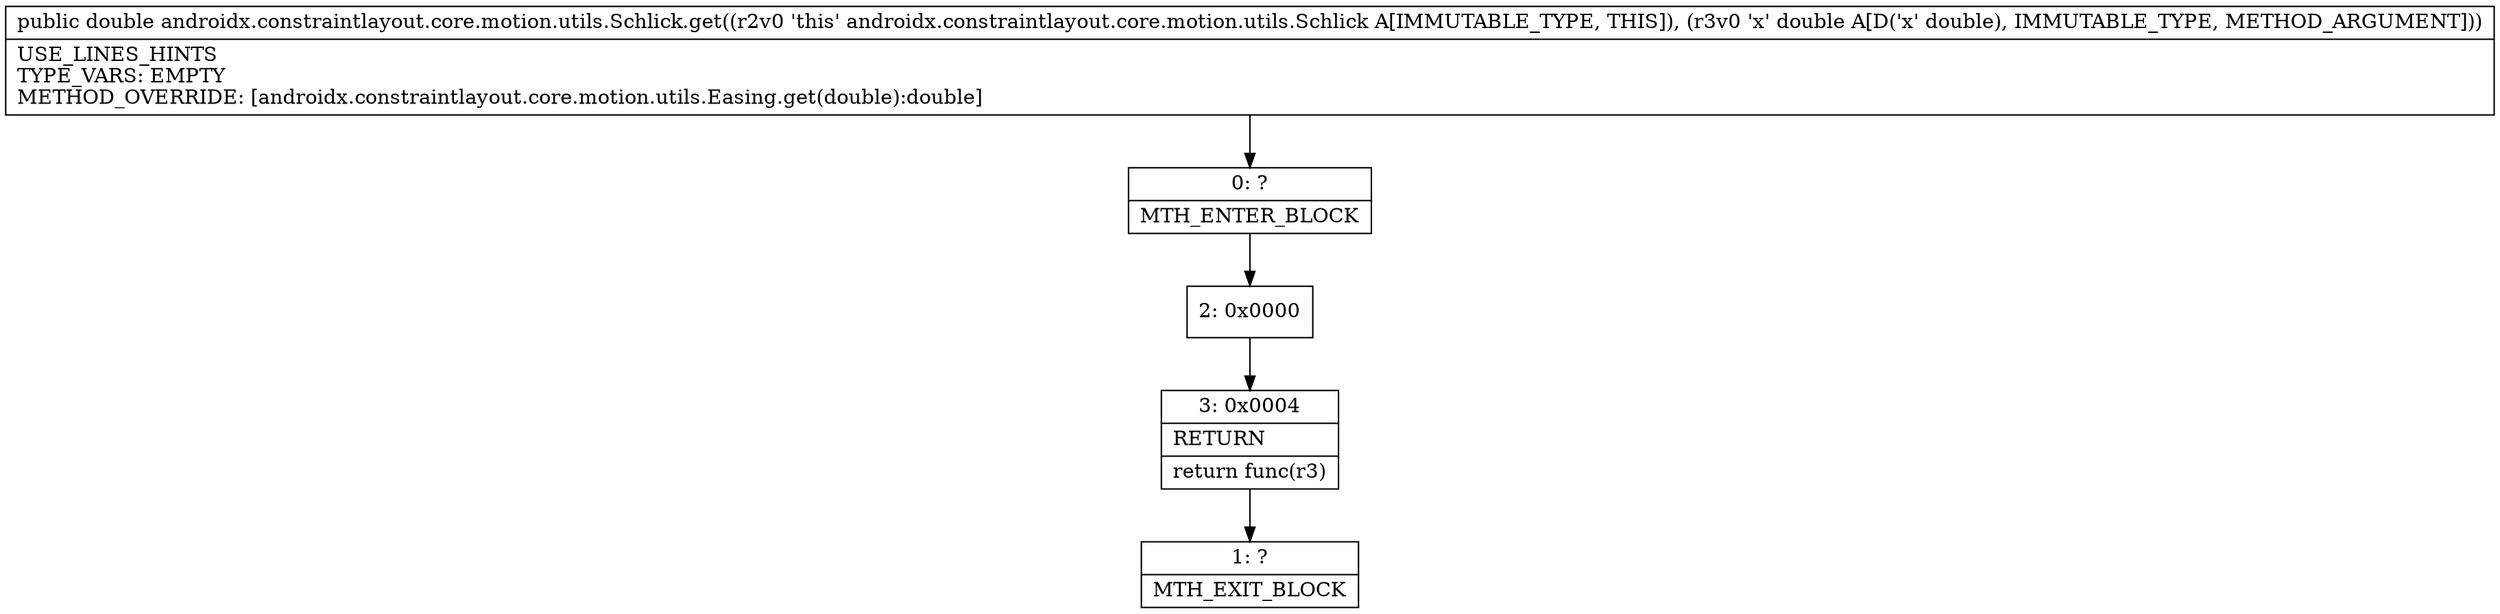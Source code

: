 digraph "CFG forandroidx.constraintlayout.core.motion.utils.Schlick.get(D)D" {
Node_0 [shape=record,label="{0\:\ ?|MTH_ENTER_BLOCK\l}"];
Node_2 [shape=record,label="{2\:\ 0x0000}"];
Node_3 [shape=record,label="{3\:\ 0x0004|RETURN\l|return func(r3)\l}"];
Node_1 [shape=record,label="{1\:\ ?|MTH_EXIT_BLOCK\l}"];
MethodNode[shape=record,label="{public double androidx.constraintlayout.core.motion.utils.Schlick.get((r2v0 'this' androidx.constraintlayout.core.motion.utils.Schlick A[IMMUTABLE_TYPE, THIS]), (r3v0 'x' double A[D('x' double), IMMUTABLE_TYPE, METHOD_ARGUMENT]))  | USE_LINES_HINTS\lTYPE_VARS: EMPTY\lMETHOD_OVERRIDE: [androidx.constraintlayout.core.motion.utils.Easing.get(double):double]\l}"];
MethodNode -> Node_0;Node_0 -> Node_2;
Node_2 -> Node_3;
Node_3 -> Node_1;
}

